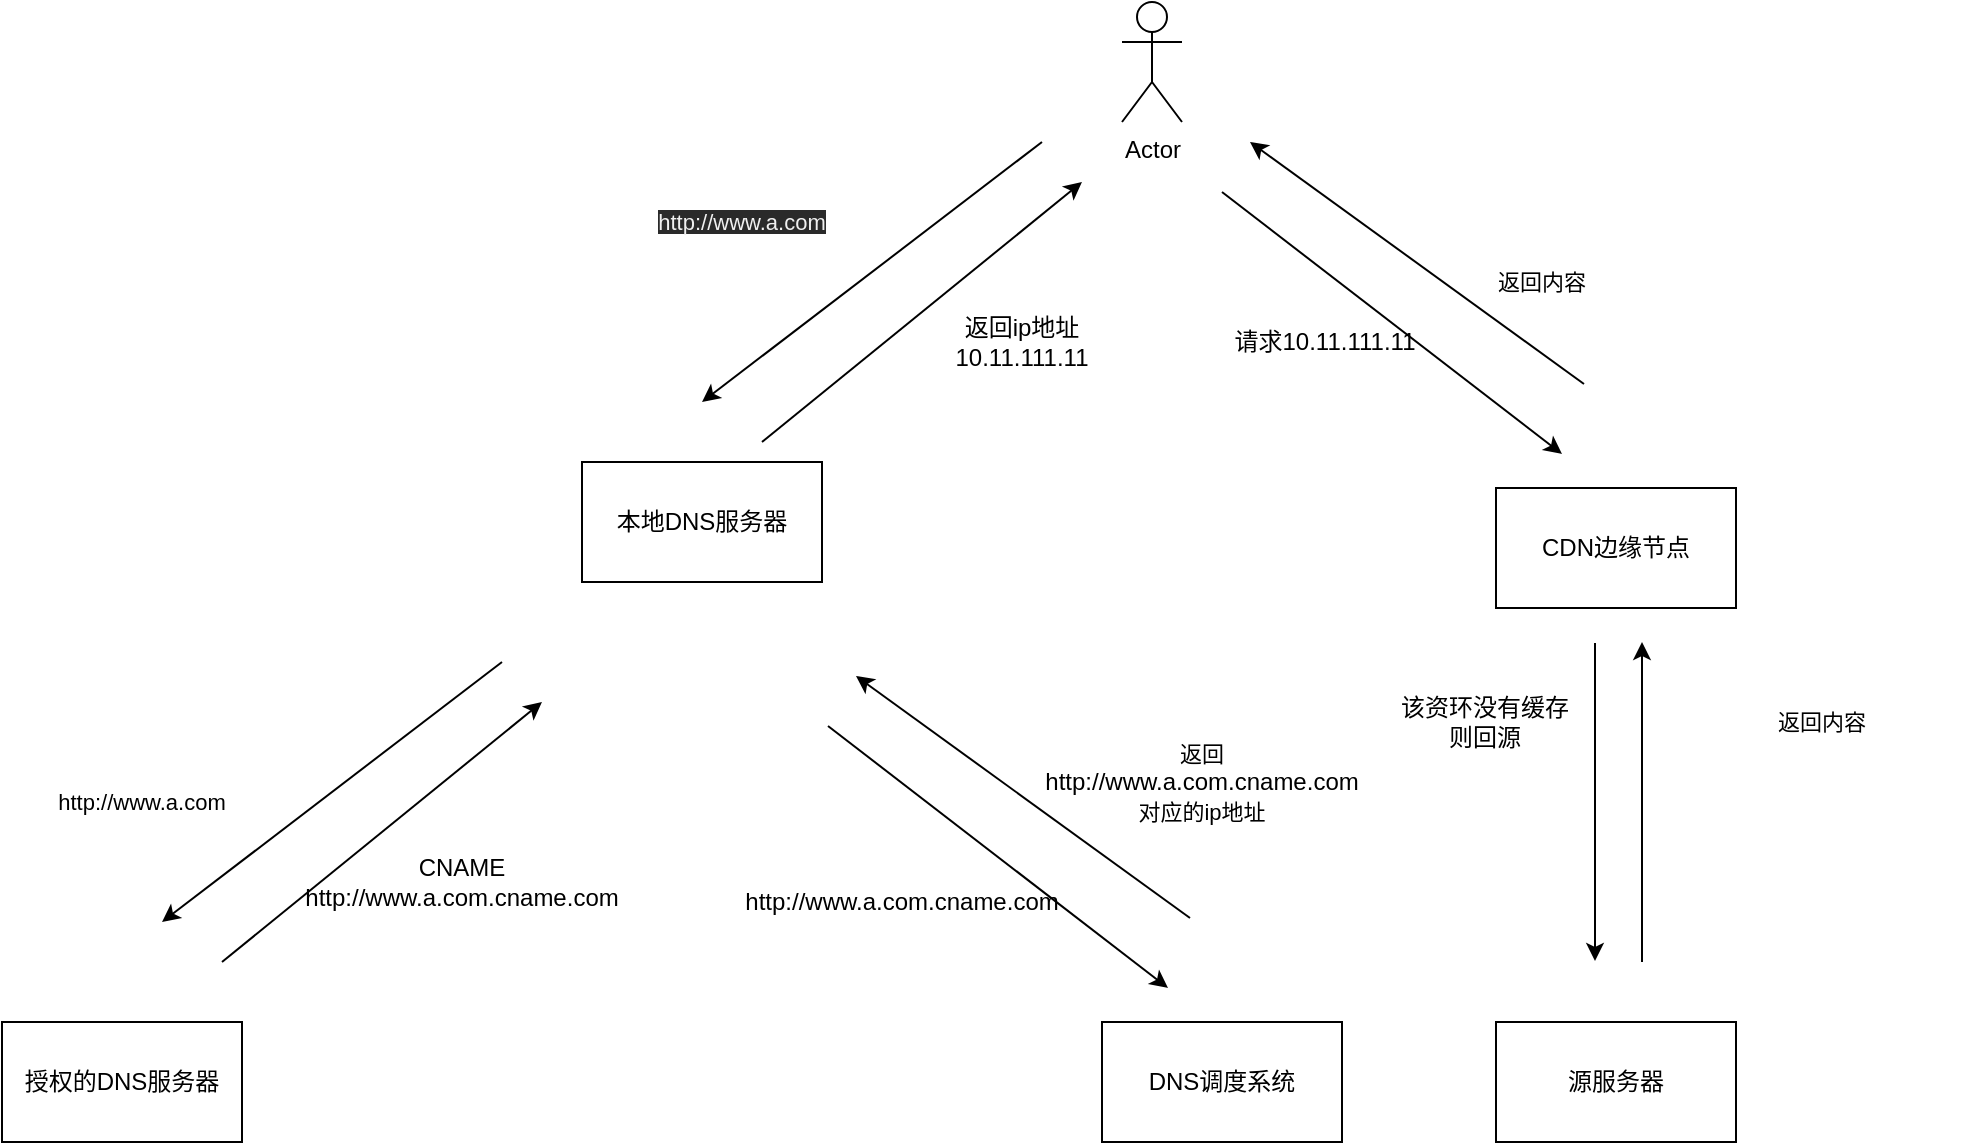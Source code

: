 <mxfile>
    <diagram id="H9QRRKgGggv6kY5_bXiA" name="第 1 页">
        <mxGraphModel dx="858" dy="654" grid="1" gridSize="10" guides="1" tooltips="1" connect="1" arrows="1" fold="1" page="1" pageScale="1" pageWidth="3300" pageHeight="2339" math="0" shadow="0">
            <root>
                <mxCell id="0"/>
                <mxCell id="1" parent="0"/>
                <mxCell id="4" value="Actor" style="shape=umlActor;verticalLabelPosition=bottom;verticalAlign=top;html=1;outlineConnect=0;" vertex="1" parent="1">
                    <mxGeometry x="690" y="50" width="30" height="60" as="geometry"/>
                </mxCell>
                <mxCell id="10" value="本地DNS服务器" style="rounded=0;whiteSpace=wrap;html=1;" vertex="1" parent="1">
                    <mxGeometry x="420" y="280" width="120" height="60" as="geometry"/>
                </mxCell>
                <mxCell id="12" value="授权的DNS服务器" style="rounded=0;whiteSpace=wrap;html=1;" vertex="1" parent="1">
                    <mxGeometry x="130" y="560" width="120" height="60" as="geometry"/>
                </mxCell>
                <mxCell id="15" value="&lt;span style=&quot;font-size: 11px&quot;&gt;http://www.a.com&lt;/span&gt;" style="text;html=1;strokeColor=none;fillColor=none;align=center;verticalAlign=middle;whiteSpace=wrap;rounded=0;rotation=0;" vertex="1" parent="1">
                    <mxGeometry x="180" y="440" width="40" height="20" as="geometry"/>
                </mxCell>
                <mxCell id="16" value="CNAME&lt;br&gt;http://www.a.com.cname.com" style="text;html=1;strokeColor=none;fillColor=none;align=center;verticalAlign=middle;whiteSpace=wrap;rounded=0;rotation=0;" vertex="1" parent="1">
                    <mxGeometry x="340" y="480" width="40" height="20" as="geometry"/>
                </mxCell>
                <mxCell id="20" value="DNS调度系统" style="rounded=0;whiteSpace=wrap;html=1;" vertex="1" parent="1">
                    <mxGeometry x="680" y="560" width="120" height="60" as="geometry"/>
                </mxCell>
                <mxCell id="24" value="&lt;meta charset=&quot;utf-8&quot;&gt;&lt;span style=&quot;color: rgb(240, 240, 240); font-family: helvetica; font-size: 11px; font-style: normal; font-weight: 400; letter-spacing: normal; text-align: center; text-indent: 0px; text-transform: none; word-spacing: 0px; background-color: rgb(42, 42, 42); display: inline; float: none;&quot;&gt;http://www.a.com&lt;/span&gt;" style="text;html=1;strokeColor=none;fillColor=none;align=center;verticalAlign=middle;whiteSpace=wrap;rounded=0;" vertex="1" parent="1">
                    <mxGeometry x="480" y="150" width="40" height="20" as="geometry"/>
                </mxCell>
                <mxCell id="27" value="&lt;span style=&quot;font-size: 11px&quot;&gt;返回&lt;/span&gt;http://www.a.com.cname.com&lt;span style=&quot;font-size: 11px&quot;&gt;对应的ip地址&lt;/span&gt;" style="text;html=1;strokeColor=none;fillColor=none;align=center;verticalAlign=middle;whiteSpace=wrap;rounded=0;rotation=0;" vertex="1" parent="1">
                    <mxGeometry x="660" y="430" width="140" height="20" as="geometry"/>
                </mxCell>
                <mxCell id="32" value="" style="endArrow=classic;html=1;rounded=0;" edge="1" parent="1">
                    <mxGeometry width="50" height="50" relative="1" as="geometry">
                        <mxPoint x="380" y="380" as="sourcePoint"/>
                        <mxPoint x="210" y="510" as="targetPoint"/>
                    </mxGeometry>
                </mxCell>
                <mxCell id="33" value="" style="endArrow=classic;html=1;rounded=0;" edge="1" parent="1">
                    <mxGeometry width="50" height="50" relative="1" as="geometry">
                        <mxPoint x="240" y="530" as="sourcePoint"/>
                        <mxPoint x="400" y="400" as="targetPoint"/>
                    </mxGeometry>
                </mxCell>
                <mxCell id="34" value="" style="group" vertex="1" connectable="0" parent="1">
                    <mxGeometry x="480" y="120" width="200" height="150" as="geometry"/>
                </mxCell>
                <mxCell id="30" value="" style="endArrow=classic;html=1;rounded=0;" edge="1" parent="34">
                    <mxGeometry width="50" height="50" relative="1" as="geometry">
                        <mxPoint x="170" as="sourcePoint"/>
                        <mxPoint y="130" as="targetPoint"/>
                    </mxGeometry>
                </mxCell>
                <mxCell id="31" value="" style="endArrow=classic;html=1;rounded=0;" edge="1" parent="34">
                    <mxGeometry width="50" height="50" relative="1" as="geometry">
                        <mxPoint x="30" y="150" as="sourcePoint"/>
                        <mxPoint x="190" y="20" as="targetPoint"/>
                    </mxGeometry>
                </mxCell>
                <mxCell id="18" value="返回ip地址&lt;br&gt;10.11.111.11" style="text;html=1;strokeColor=none;fillColor=none;align=center;verticalAlign=middle;whiteSpace=wrap;rounded=0;rotation=0;" vertex="1" parent="34">
                    <mxGeometry x="120" y="90" width="80" height="20" as="geometry"/>
                </mxCell>
                <mxCell id="35" value="" style="group;rotation=-105;" vertex="1" connectable="0" parent="1">
                    <mxGeometry x="540" y="390" width="190" height="150" as="geometry"/>
                </mxCell>
                <mxCell id="36" value="" style="endArrow=classic;html=1;rounded=0;" edge="1" parent="35">
                    <mxGeometry width="50" height="50" relative="1" as="geometry">
                        <mxPoint x="3" y="22" as="sourcePoint"/>
                        <mxPoint x="173" y="153" as="targetPoint"/>
                    </mxGeometry>
                </mxCell>
                <mxCell id="37" value="" style="endArrow=classic;html=1;rounded=0;" edge="1" parent="35">
                    <mxGeometry width="50" height="50" relative="1" as="geometry">
                        <mxPoint x="184" y="118" as="sourcePoint"/>
                        <mxPoint x="17" y="-3" as="targetPoint"/>
                    </mxGeometry>
                </mxCell>
                <mxCell id="25" value="http://www.a.com.cname.com" style="text;html=1;strokeColor=none;fillColor=none;align=center;verticalAlign=middle;whiteSpace=wrap;rounded=0;" vertex="1" parent="35">
                    <mxGeometry x="20" y="100" width="40" height="20" as="geometry"/>
                </mxCell>
                <mxCell id="38" value="CDN边缘节点" style="rounded=0;whiteSpace=wrap;html=1;" vertex="1" parent="1">
                    <mxGeometry x="877" y="293" width="120" height="60" as="geometry"/>
                </mxCell>
                <mxCell id="40" value="" style="endArrow=classic;html=1;rounded=0;" edge="1" parent="1">
                    <mxGeometry width="50" height="50" relative="1" as="geometry">
                        <mxPoint x="740" y="145" as="sourcePoint"/>
                        <mxPoint x="910" y="276" as="targetPoint"/>
                    </mxGeometry>
                </mxCell>
                <mxCell id="41" value="" style="endArrow=classic;html=1;rounded=0;" edge="1" parent="1">
                    <mxGeometry width="50" height="50" relative="1" as="geometry">
                        <mxPoint x="921" y="241" as="sourcePoint"/>
                        <mxPoint x="754" y="120" as="targetPoint"/>
                    </mxGeometry>
                </mxCell>
                <mxCell id="42" value="请求10.11.111.11" style="text;html=1;strokeColor=none;fillColor=none;align=center;verticalAlign=middle;whiteSpace=wrap;rounded=0;" vertex="1" parent="1">
                    <mxGeometry x="730" y="210" width="123" height="20" as="geometry"/>
                </mxCell>
                <mxCell id="43" value="源服务器" style="rounded=0;whiteSpace=wrap;html=1;" vertex="1" parent="1">
                    <mxGeometry x="877" y="560" width="120" height="60" as="geometry"/>
                </mxCell>
                <mxCell id="48" value="" style="endArrow=classic;html=1;rounded=0;" edge="1" parent="1">
                    <mxGeometry width="50" height="50" relative="1" as="geometry">
                        <mxPoint x="926.5" y="370.5" as="sourcePoint"/>
                        <mxPoint x="926.5" y="529.5" as="targetPoint"/>
                    </mxGeometry>
                </mxCell>
                <mxCell id="49" value="" style="endArrow=classic;html=1;rounded=0;" edge="1" parent="1">
                    <mxGeometry width="50" height="50" relative="1" as="geometry">
                        <mxPoint x="950" y="530" as="sourcePoint"/>
                        <mxPoint x="950" y="370" as="targetPoint"/>
                    </mxGeometry>
                </mxCell>
                <mxCell id="50" value="该资环没有缓存&lt;br&gt;则回源" style="text;html=1;strokeColor=none;fillColor=none;align=center;verticalAlign=middle;whiteSpace=wrap;rounded=0;" vertex="1" parent="1">
                    <mxGeometry x="810" y="400" width="123" height="20" as="geometry"/>
                </mxCell>
                <mxCell id="51" value="&lt;span style=&quot;font-size: 11px&quot;&gt;返回内容&lt;/span&gt;" style="text;html=1;strokeColor=none;fillColor=none;align=center;verticalAlign=middle;whiteSpace=wrap;rounded=0;rotation=0;" vertex="1" parent="1">
                    <mxGeometry x="970" y="400" width="140" height="20" as="geometry"/>
                </mxCell>
                <mxCell id="52" value="&lt;span style=&quot;font-size: 11px&quot;&gt;返回内容&lt;/span&gt;" style="text;html=1;strokeColor=none;fillColor=none;align=center;verticalAlign=middle;whiteSpace=wrap;rounded=0;rotation=0;" vertex="1" parent="1">
                    <mxGeometry x="830" y="180" width="140" height="20" as="geometry"/>
                </mxCell>
            </root>
        </mxGraphModel>
    </diagram>
</mxfile>